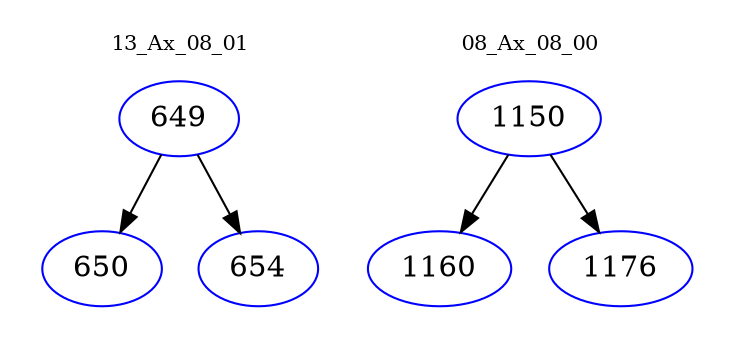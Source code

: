 digraph{
subgraph cluster_0 {
color = white
label = "13_Ax_08_01";
fontsize=10;
T0_649 [label="649", color="blue"]
T0_649 -> T0_650 [color="black"]
T0_650 [label="650", color="blue"]
T0_649 -> T0_654 [color="black"]
T0_654 [label="654", color="blue"]
}
subgraph cluster_1 {
color = white
label = "08_Ax_08_00";
fontsize=10;
T1_1150 [label="1150", color="blue"]
T1_1150 -> T1_1160 [color="black"]
T1_1160 [label="1160", color="blue"]
T1_1150 -> T1_1176 [color="black"]
T1_1176 [label="1176", color="blue"]
}
}
